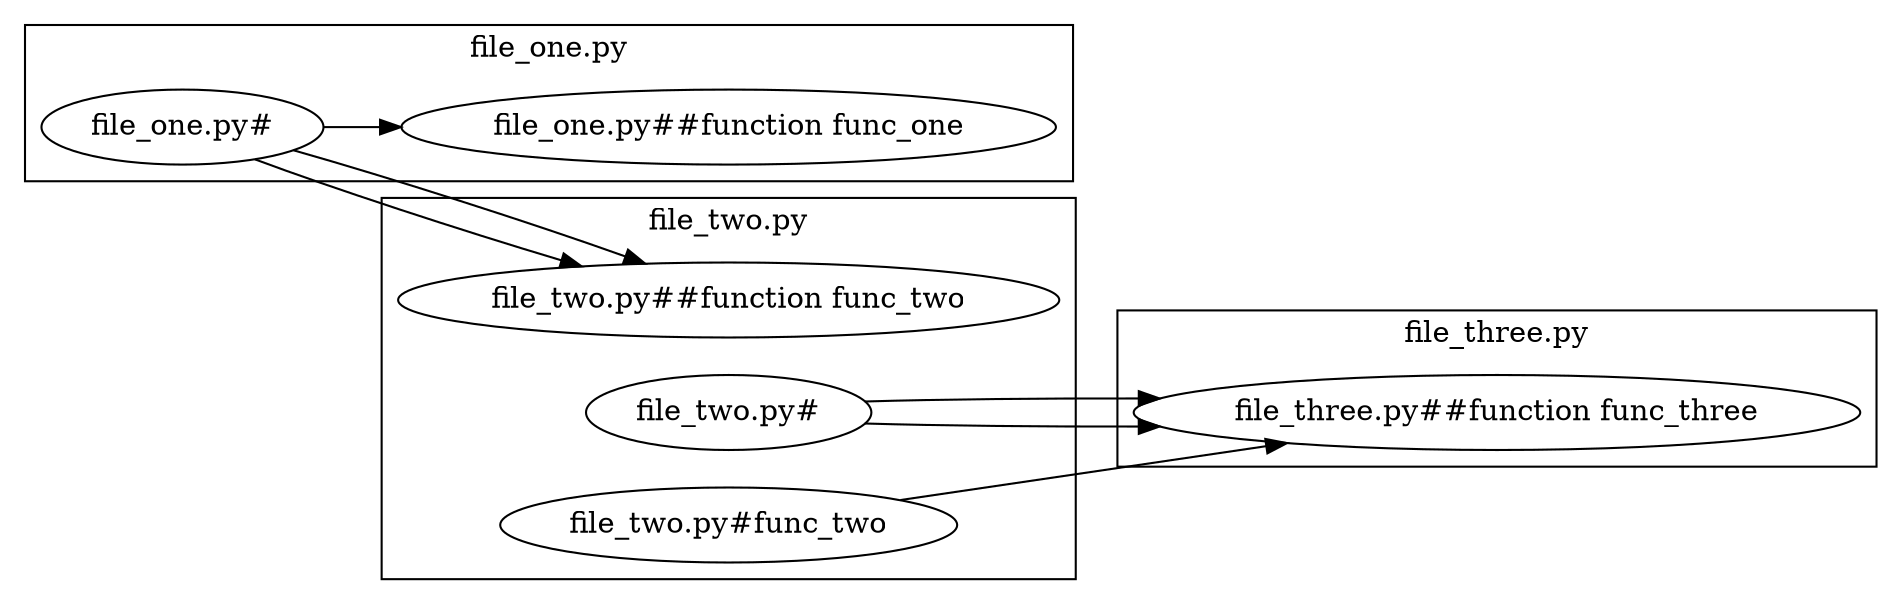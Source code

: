 digraph G {
	graph [rankdir=LR]
	subgraph "cluster_file_one.py" {
		graph [rankdir=LR]
		graph [label="file_one.py"]
		"file_one.py##func_one" [label="file_one.py##function func_one"]
		"file_one.py#" [label="file_one.py#"]
		"file_one.py#" [label="file_one.py#"]
		"file_one.py#" [label="file_one.py#"]
	}
	subgraph "cluster_file_three.py" {
		graph [rankdir=LR]
		graph [label="file_three.py"]
		"file_three.py##func_three" [label="file_three.py##function func_three"]
	}
	subgraph "cluster_file_two.py" {
		graph [rankdir=LR]
		graph [label="file_two.py"]
		"file_two.py##func_two" [label="file_two.py##function func_two"]
		"file_two.py#" [label="file_two.py#"]
		"file_two.py#func_two" [label="file_two.py#func_two"]
		"file_two.py#" [label="file_two.py#"]
	}
	"file_one.py#" -> "file_two.py##func_two"
	"file_one.py#" -> "file_one.py##func_one"
	"file_one.py#" -> "file_two.py##func_two"
	"file_two.py#" -> "file_three.py##func_three"
	"file_two.py#" -> "file_three.py##func_three"
	"file_two.py#func_two" -> "file_three.py##func_three"
}
